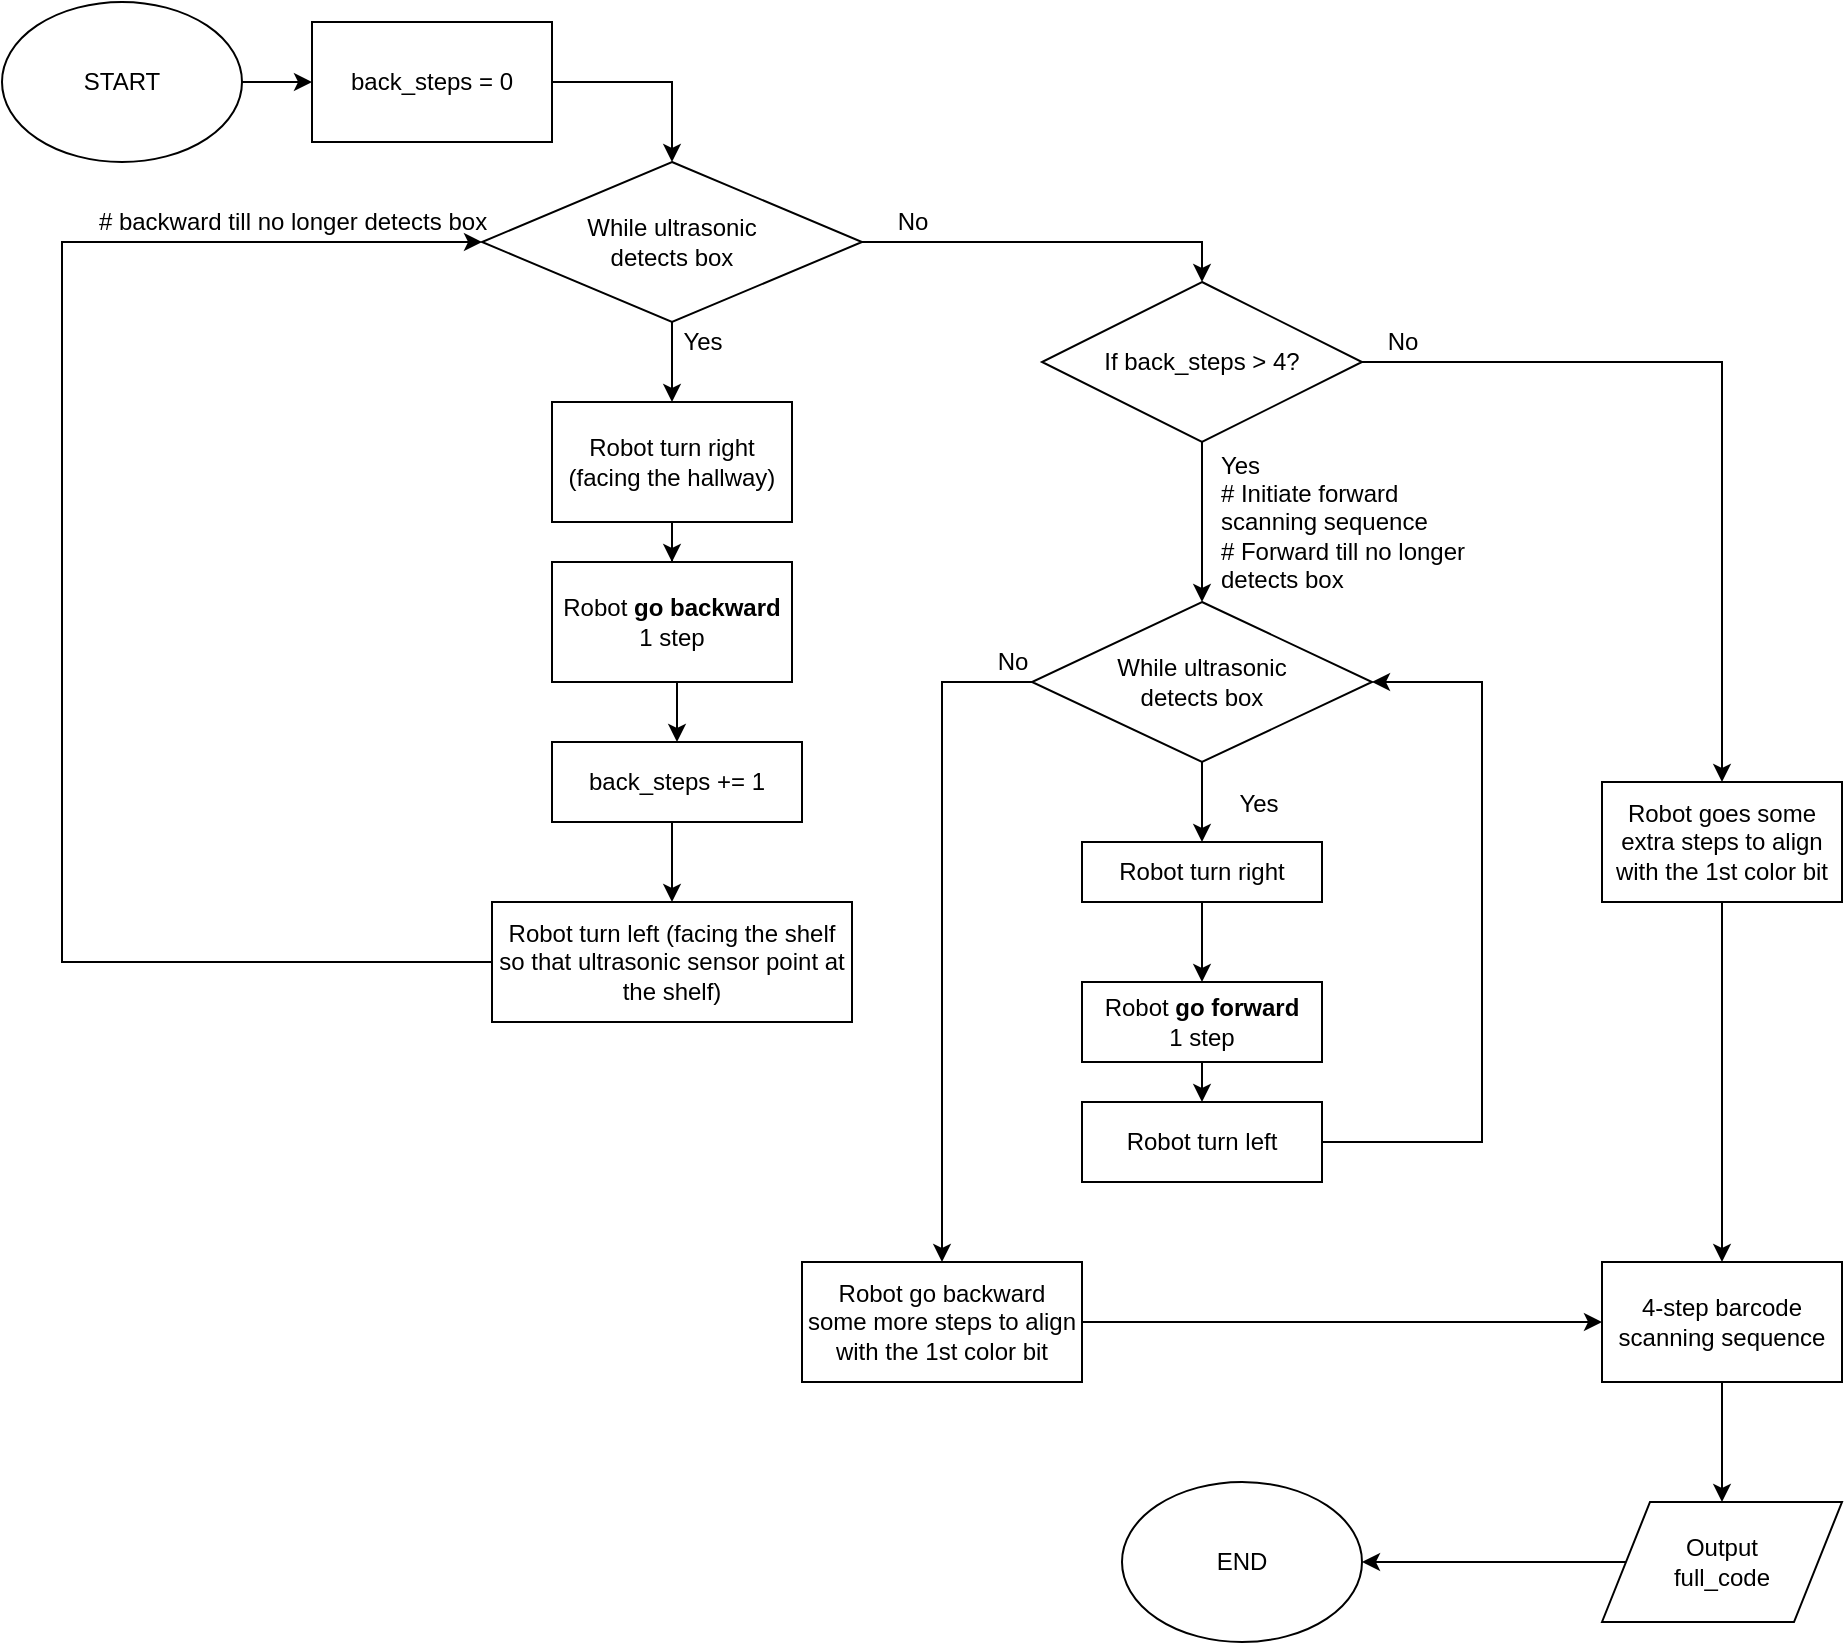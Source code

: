 <mxfile version="13.0.1" type="device"><diagram id="fosZo5NhgZ_G-QD69mSq" name="Page-1"><mxGraphModel dx="1572" dy="1960" grid="1" gridSize="10" guides="1" tooltips="1" connect="1" arrows="1" fold="1" page="1" pageScale="1" pageWidth="850" pageHeight="1100" math="0" shadow="0"><root><mxCell id="0"/><mxCell id="1" parent="0"/><mxCell id="jkZd4XDwwneteybBOMyn-2" style="edgeStyle=orthogonalEdgeStyle;rounded=0;orthogonalLoop=1;jettySize=auto;html=1;exitX=1;exitY=0.5;exitDx=0;exitDy=0;entryX=0;entryY=0.5;entryDx=0;entryDy=0;" parent="1" source="wLsk1JEwgN2uIFq_B2Rt-1" target="jkZd4XDwwneteybBOMyn-1" edge="1"><mxGeometry relative="1" as="geometry"/></mxCell><mxCell id="wLsk1JEwgN2uIFq_B2Rt-1" value="START" style="ellipse;whiteSpace=wrap;html=1;" parent="1" vertex="1"><mxGeometry x="60" y="-40" width="120" height="80" as="geometry"/></mxCell><mxCell id="wLsk1JEwgN2uIFq_B2Rt-4" value="" style="edgeStyle=orthogonalEdgeStyle;rounded=0;orthogonalLoop=1;jettySize=auto;html=1;" parent="1" source="wLsk1JEwgN2uIFq_B2Rt-2" target="wLsk1JEwgN2uIFq_B2Rt-3" edge="1"><mxGeometry relative="1" as="geometry"/></mxCell><mxCell id="wLsk1JEwgN2uIFq_B2Rt-17" value="" style="edgeStyle=orthogonalEdgeStyle;rounded=0;orthogonalLoop=1;jettySize=auto;html=1;entryX=0.5;entryY=0;entryDx=0;entryDy=0;" parent="1" source="wLsk1JEwgN2uIFq_B2Rt-2" target="jkZd4XDwwneteybBOMyn-9" edge="1"><mxGeometry relative="1" as="geometry"><mxPoint x="600" y="80" as="targetPoint"/></mxGeometry></mxCell><mxCell id="wLsk1JEwgN2uIFq_B2Rt-2" value="While ultrasonic&lt;br&gt;detects box" style="rhombus;whiteSpace=wrap;html=1;" parent="1" vertex="1"><mxGeometry x="300" y="40" width="190" height="80" as="geometry"/></mxCell><mxCell id="wLsk1JEwgN2uIFq_B2Rt-7" value="" style="edgeStyle=orthogonalEdgeStyle;rounded=0;orthogonalLoop=1;jettySize=auto;html=1;" parent="1" source="wLsk1JEwgN2uIFq_B2Rt-3" target="wLsk1JEwgN2uIFq_B2Rt-6" edge="1"><mxGeometry relative="1" as="geometry"/></mxCell><mxCell id="wLsk1JEwgN2uIFq_B2Rt-3" value="Robot turn right (facing the hallway)" style="rounded=0;whiteSpace=wrap;html=1;" parent="1" vertex="1"><mxGeometry x="335" y="160" width="120" height="60" as="geometry"/></mxCell><mxCell id="jkZd4XDwwneteybBOMyn-5" style="edgeStyle=orthogonalEdgeStyle;rounded=0;orthogonalLoop=1;jettySize=auto;html=1;exitX=0.5;exitY=1;exitDx=0;exitDy=0;entryX=0.5;entryY=0;entryDx=0;entryDy=0;" parent="1" source="wLsk1JEwgN2uIFq_B2Rt-6" target="jkZd4XDwwneteybBOMyn-4" edge="1"><mxGeometry relative="1" as="geometry"/></mxCell><mxCell id="wLsk1JEwgN2uIFq_B2Rt-6" value="Robot &lt;b&gt;go backward&lt;/b&gt; 1 step" style="rounded=0;whiteSpace=wrap;html=1;" parent="1" vertex="1"><mxGeometry x="335" y="240" width="120" height="60" as="geometry"/></mxCell><mxCell id="jkZd4XDwwneteybBOMyn-7" style="edgeStyle=orthogonalEdgeStyle;rounded=0;orthogonalLoop=1;jettySize=auto;html=1;exitX=0;exitY=0.5;exitDx=0;exitDy=0;entryX=0;entryY=0.5;entryDx=0;entryDy=0;" parent="1" source="wLsk1JEwgN2uIFq_B2Rt-8" target="wLsk1JEwgN2uIFq_B2Rt-2" edge="1"><mxGeometry relative="1" as="geometry"><mxPoint x="40" y="80" as="targetPoint"/><Array as="points"><mxPoint x="90" y="440"/><mxPoint x="90" y="80"/></Array></mxGeometry></mxCell><mxCell id="wLsk1JEwgN2uIFq_B2Rt-8" value="Robot turn left (facing the shelf so that ultrasonic sensor point at the shelf)" style="rounded=0;whiteSpace=wrap;html=1;" parent="1" vertex="1"><mxGeometry x="305" y="410" width="180" height="60" as="geometry"/></mxCell><mxCell id="wLsk1JEwgN2uIFq_B2Rt-5" value="Yes" style="text;html=1;align=center;verticalAlign=middle;resizable=0;points=[];autosize=1;" parent="1" vertex="1"><mxGeometry x="390" y="120" width="40" height="20" as="geometry"/></mxCell><mxCell id="wLsk1JEwgN2uIFq_B2Rt-14" value="# backward till no longer detects box" style="text;html=1;align=center;verticalAlign=middle;resizable=0;points=[];autosize=1;" parent="1" vertex="1"><mxGeometry x="100" y="60" width="210" height="20" as="geometry"/></mxCell><mxCell id="wLsk1JEwgN2uIFq_B2Rt-18" value="No" style="text;html=1;align=center;verticalAlign=middle;resizable=0;points=[];autosize=1;" parent="1" vertex="1"><mxGeometry x="500" y="60" width="30" height="20" as="geometry"/></mxCell><mxCell id="wLsk1JEwgN2uIFq_B2Rt-39" style="edgeStyle=orthogonalEdgeStyle;rounded=0;orthogonalLoop=1;jettySize=auto;html=1;exitX=0;exitY=0.5;exitDx=0;exitDy=0;entryX=1;entryY=0.5;entryDx=0;entryDy=0;startArrow=none;startFill=0;" parent="1" source="wLsk1JEwgN2uIFq_B2Rt-34" target="wLsk1JEwgN2uIFq_B2Rt-38" edge="1"><mxGeometry relative="1" as="geometry"/></mxCell><mxCell id="wLsk1JEwgN2uIFq_B2Rt-34" value="Output&lt;br&gt;full_code" style="shape=parallelogram;perimeter=parallelogramPerimeter;whiteSpace=wrap;html=1;" parent="1" vertex="1"><mxGeometry x="860" y="710" width="120" height="60" as="geometry"/></mxCell><mxCell id="wLsk1JEwgN2uIFq_B2Rt-38" value="END" style="ellipse;whiteSpace=wrap;html=1;" parent="1" vertex="1"><mxGeometry x="620" y="700" width="120" height="80" as="geometry"/></mxCell><mxCell id="jkZd4XDwwneteybBOMyn-3" style="edgeStyle=orthogonalEdgeStyle;rounded=0;orthogonalLoop=1;jettySize=auto;html=1;exitX=1;exitY=0.5;exitDx=0;exitDy=0;entryX=0.5;entryY=0;entryDx=0;entryDy=0;" parent="1" source="jkZd4XDwwneteybBOMyn-1" target="wLsk1JEwgN2uIFq_B2Rt-2" edge="1"><mxGeometry relative="1" as="geometry"/></mxCell><mxCell id="jkZd4XDwwneteybBOMyn-1" value="back_steps = 0" style="rounded=0;whiteSpace=wrap;html=1;" parent="1" vertex="1"><mxGeometry x="215" y="-30" width="120" height="60" as="geometry"/></mxCell><mxCell id="jkZd4XDwwneteybBOMyn-6" style="edgeStyle=orthogonalEdgeStyle;rounded=0;orthogonalLoop=1;jettySize=auto;html=1;exitX=0.5;exitY=1;exitDx=0;exitDy=0;entryX=0.5;entryY=0;entryDx=0;entryDy=0;" parent="1" source="jkZd4XDwwneteybBOMyn-4" target="wLsk1JEwgN2uIFq_B2Rt-8" edge="1"><mxGeometry relative="1" as="geometry"><Array as="points"><mxPoint x="395" y="370"/></Array></mxGeometry></mxCell><mxCell id="jkZd4XDwwneteybBOMyn-4" value="back_steps += 1" style="rounded=0;whiteSpace=wrap;html=1;" parent="1" vertex="1"><mxGeometry x="335" y="330" width="125" height="40" as="geometry"/></mxCell><mxCell id="jkZd4XDwwneteybBOMyn-11" style="edgeStyle=orthogonalEdgeStyle;rounded=0;orthogonalLoop=1;jettySize=auto;html=1;exitX=0.5;exitY=1;exitDx=0;exitDy=0;entryX=0.5;entryY=0;entryDx=0;entryDy=0;" parent="1" source="jkZd4XDwwneteybBOMyn-9" target="AesQKmowP00DH4kGYDrH-3" edge="1"><mxGeometry relative="1" as="geometry"><mxPoint x="762" y="288" as="targetPoint"/></mxGeometry></mxCell><mxCell id="AesQKmowP00DH4kGYDrH-18" style="edgeStyle=orthogonalEdgeStyle;rounded=0;orthogonalLoop=1;jettySize=auto;html=1;exitX=1;exitY=0.5;exitDx=0;exitDy=0;entryX=0.5;entryY=0;entryDx=0;entryDy=0;" edge="1" parent="1" source="jkZd4XDwwneteybBOMyn-9" target="AesQKmowP00DH4kGYDrH-17"><mxGeometry relative="1" as="geometry"/></mxCell><mxCell id="jkZd4XDwwneteybBOMyn-9" value="If back_steps &amp;gt; 4?" style="rhombus;whiteSpace=wrap;html=1;" parent="1" vertex="1"><mxGeometry x="580" y="100" width="160" height="80" as="geometry"/></mxCell><mxCell id="jkZd4XDwwneteybBOMyn-14" value="No" style="text;html=1;align=center;verticalAlign=middle;resizable=0;points=[];autosize=1;" parent="1" vertex="1"><mxGeometry x="745" y="120" width="30" height="20" as="geometry"/></mxCell><mxCell id="AesQKmowP00DH4kGYDrH-20" style="edgeStyle=orthogonalEdgeStyle;rounded=0;orthogonalLoop=1;jettySize=auto;html=1;exitX=0.5;exitY=1;exitDx=0;exitDy=0;entryX=0.5;entryY=0;entryDx=0;entryDy=0;" edge="1" parent="1" source="AesQKmowP00DH4kGYDrH-2" target="wLsk1JEwgN2uIFq_B2Rt-34"><mxGeometry relative="1" as="geometry"/></mxCell><mxCell id="AesQKmowP00DH4kGYDrH-2" value="4-step barcode scanning sequence" style="rounded=0;whiteSpace=wrap;html=1;" vertex="1" parent="1"><mxGeometry x="860" y="590" width="120" height="60" as="geometry"/></mxCell><mxCell id="AesQKmowP00DH4kGYDrH-6" style="edgeStyle=orthogonalEdgeStyle;rounded=0;orthogonalLoop=1;jettySize=auto;html=1;exitX=0.5;exitY=1;exitDx=0;exitDy=0;entryX=0.5;entryY=0;entryDx=0;entryDy=0;" edge="1" parent="1" source="AesQKmowP00DH4kGYDrH-3" target="AesQKmowP00DH4kGYDrH-5"><mxGeometry relative="1" as="geometry"/></mxCell><mxCell id="AesQKmowP00DH4kGYDrH-14" style="edgeStyle=orthogonalEdgeStyle;rounded=0;orthogonalLoop=1;jettySize=auto;html=1;exitX=0;exitY=0.5;exitDx=0;exitDy=0;entryX=0.5;entryY=0;entryDx=0;entryDy=0;" edge="1" parent="1" source="AesQKmowP00DH4kGYDrH-3" target="AesQKmowP00DH4kGYDrH-13"><mxGeometry relative="1" as="geometry"/></mxCell><mxCell id="AesQKmowP00DH4kGYDrH-3" value="While ultrasonic&lt;br&gt;detects box" style="rhombus;whiteSpace=wrap;html=1;" vertex="1" parent="1"><mxGeometry x="575" y="260" width="170" height="80" as="geometry"/></mxCell><mxCell id="AesQKmowP00DH4kGYDrH-4" value="&lt;div style=&quot;text-align: left&quot;&gt;&lt;span&gt;Yes&lt;/span&gt;&lt;/div&gt;&lt;div style=&quot;text-align: left&quot;&gt;&lt;span&gt;# Initiate forward&lt;/span&gt;&lt;/div&gt;&lt;div style=&quot;text-align: left&quot;&gt;&lt;span&gt;scanning sequence&lt;/span&gt;&lt;/div&gt;&lt;div style=&quot;text-align: left&quot;&gt;&lt;span&gt;# Forward till no longer&lt;/span&gt;&lt;/div&gt;&lt;div style=&quot;text-align: left&quot;&gt;&lt;span&gt;detects box&lt;/span&gt;&lt;/div&gt;" style="text;html=1;align=center;verticalAlign=middle;resizable=0;points=[];autosize=1;" vertex="1" parent="1"><mxGeometry x="660" y="180" width="140" height="80" as="geometry"/></mxCell><mxCell id="AesQKmowP00DH4kGYDrH-8" style="edgeStyle=orthogonalEdgeStyle;rounded=0;orthogonalLoop=1;jettySize=auto;html=1;exitX=0.5;exitY=1;exitDx=0;exitDy=0;entryX=0.5;entryY=0;entryDx=0;entryDy=0;" edge="1" parent="1" source="AesQKmowP00DH4kGYDrH-5" target="AesQKmowP00DH4kGYDrH-7"><mxGeometry relative="1" as="geometry"/></mxCell><mxCell id="AesQKmowP00DH4kGYDrH-5" value="Robot turn right" style="rounded=0;whiteSpace=wrap;html=1;" vertex="1" parent="1"><mxGeometry x="600" y="380" width="120" height="30" as="geometry"/></mxCell><mxCell id="AesQKmowP00DH4kGYDrH-10" style="edgeStyle=orthogonalEdgeStyle;rounded=0;orthogonalLoop=1;jettySize=auto;html=1;exitX=0.5;exitY=1;exitDx=0;exitDy=0;entryX=0.5;entryY=0;entryDx=0;entryDy=0;" edge="1" parent="1" source="AesQKmowP00DH4kGYDrH-7" target="AesQKmowP00DH4kGYDrH-9"><mxGeometry relative="1" as="geometry"/></mxCell><mxCell id="AesQKmowP00DH4kGYDrH-7" value="Robot &lt;b&gt;go forward&lt;/b&gt;&lt;br&gt;1 step" style="rounded=0;whiteSpace=wrap;html=1;" vertex="1" parent="1"><mxGeometry x="600" y="450" width="120" height="40" as="geometry"/></mxCell><mxCell id="AesQKmowP00DH4kGYDrH-11" style="edgeStyle=orthogonalEdgeStyle;rounded=0;orthogonalLoop=1;jettySize=auto;html=1;exitX=1;exitY=0.5;exitDx=0;exitDy=0;entryX=1;entryY=0.5;entryDx=0;entryDy=0;" edge="1" parent="1" source="AesQKmowP00DH4kGYDrH-9" target="AesQKmowP00DH4kGYDrH-3"><mxGeometry relative="1" as="geometry"><mxPoint x="810" y="310" as="targetPoint"/><Array as="points"><mxPoint x="800" y="530"/><mxPoint x="800" y="300"/></Array></mxGeometry></mxCell><mxCell id="AesQKmowP00DH4kGYDrH-9" value="Robot turn left" style="rounded=0;whiteSpace=wrap;html=1;" vertex="1" parent="1"><mxGeometry x="600" y="510" width="120" height="40" as="geometry"/></mxCell><mxCell id="AesQKmowP00DH4kGYDrH-12" value="Yes" style="text;html=1;align=center;verticalAlign=middle;resizable=0;points=[];autosize=1;" vertex="1" parent="1"><mxGeometry x="668" y="351" width="40" height="20" as="geometry"/></mxCell><mxCell id="AesQKmowP00DH4kGYDrH-16" style="edgeStyle=orthogonalEdgeStyle;rounded=0;orthogonalLoop=1;jettySize=auto;html=1;exitX=1;exitY=0.5;exitDx=0;exitDy=0;entryX=0;entryY=0.5;entryDx=0;entryDy=0;" edge="1" parent="1" source="AesQKmowP00DH4kGYDrH-13" target="AesQKmowP00DH4kGYDrH-2"><mxGeometry relative="1" as="geometry"/></mxCell><mxCell id="AesQKmowP00DH4kGYDrH-13" value="Robot go backward&lt;br&gt;some more steps to align with the 1st color bit" style="rounded=0;whiteSpace=wrap;html=1;" vertex="1" parent="1"><mxGeometry x="460" y="590" width="140" height="60" as="geometry"/></mxCell><mxCell id="AesQKmowP00DH4kGYDrH-15" value="No" style="text;html=1;align=center;verticalAlign=middle;resizable=0;points=[];autosize=1;" vertex="1" parent="1"><mxGeometry x="550" y="280" width="30" height="20" as="geometry"/></mxCell><mxCell id="AesQKmowP00DH4kGYDrH-19" style="edgeStyle=orthogonalEdgeStyle;rounded=0;orthogonalLoop=1;jettySize=auto;html=1;exitX=0.5;exitY=1;exitDx=0;exitDy=0;" edge="1" parent="1" source="AesQKmowP00DH4kGYDrH-17" target="AesQKmowP00DH4kGYDrH-2"><mxGeometry relative="1" as="geometry"/></mxCell><mxCell id="AesQKmowP00DH4kGYDrH-17" value="Robot goes some extra steps to align with the 1st color bit" style="rounded=0;whiteSpace=wrap;html=1;" vertex="1" parent="1"><mxGeometry x="860" y="350" width="120" height="60" as="geometry"/></mxCell></root></mxGraphModel></diagram></mxfile>